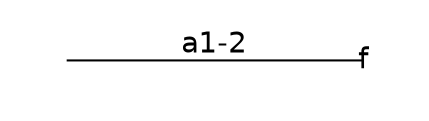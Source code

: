graph G {graph [splines=false dpi=72 outputorder="edgesfirst"];
node [shape="none" fontname=DejaVuSans labelfontsize=12 label="none" size=50 fixedsize="true" scale="true"];
edge [labelfontsize=12 fontname=DejaVuSans labeldistance=1.2 labelangle=320.0];
rankdir=LR nodesep="0.05" ranksep="0.8";
0 [label="f" height="0.7" image="includes/MolecularMetadata/Sugars/SNFG_Symbol_Images/DFru.svg"];
1 [label="" height="0.7" image="includes/MolecularMetadata/Sugars/SNFG_Symbol_Images/DGlc.svg"];
1--0 [label="a1-2" headclip=false tailclip=false];
}
